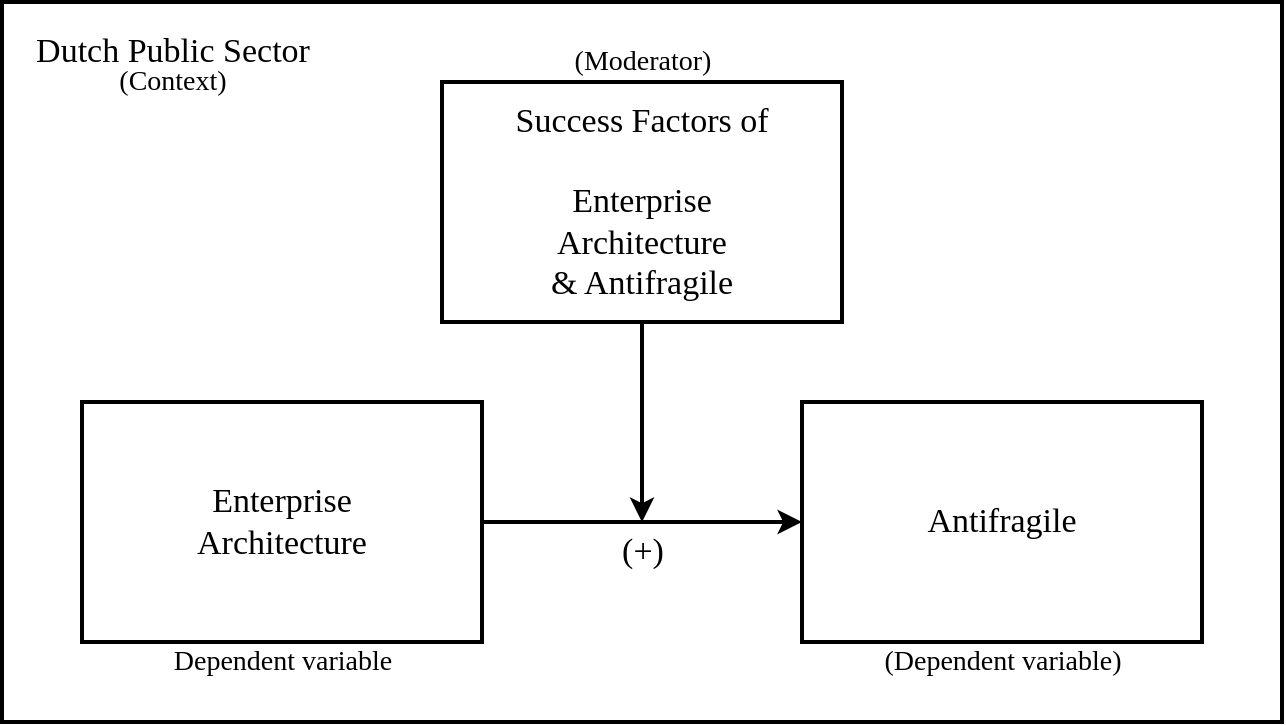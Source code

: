 <mxfile version="18.0.1" type="device"><diagram id="3EBRxVbBdGPGBYOQVTzT" name="Page-1"><mxGraphModel dx="946" dy="672" grid="1" gridSize="10" guides="1" tooltips="1" connect="1" arrows="1" fold="1" page="1" pageScale="1" pageWidth="827" pageHeight="1169" math="0" shadow="0"><root><mxCell id="0"/><mxCell id="1" parent="0"/><mxCell id="7aQa4677RBldaHE4qucf-11" value="" style="rounded=0;whiteSpace=wrap;html=1;fontFamily=CMU Sans Serif Medium;fontSize=17;strokeWidth=2;" vertex="1" parent="1"><mxGeometry x="80" y="40" width="640" height="360" as="geometry"/></mxCell><mxCell id="7aQa4677RBldaHE4qucf-3" style="edgeStyle=orthogonalEdgeStyle;rounded=0;orthogonalLoop=1;jettySize=auto;html=1;entryX=0;entryY=0.5;entryDx=0;entryDy=0;fontFamily=CMU Sans Serif Medium;fontSize=17;strokeWidth=2;" edge="1" parent="1" source="7aQa4677RBldaHE4qucf-1" target="7aQa4677RBldaHE4qucf-2"><mxGeometry relative="1" as="geometry"/></mxCell><mxCell id="7aQa4677RBldaHE4qucf-1" value="Enterprise&lt;br style=&quot;font-size: 17px;&quot;&gt;Architecture" style="rounded=0;whiteSpace=wrap;html=1;fontFamily=CMU Sans Serif Medium;fontSize=17;strokeWidth=2;fontStyle=0" vertex="1" parent="1"><mxGeometry x="120" y="240" width="200" height="120" as="geometry"/></mxCell><mxCell id="7aQa4677RBldaHE4qucf-2" value="Antifragile" style="rounded=0;whiteSpace=wrap;html=1;fontFamily=CMU Sans Serif Medium;fontSize=17;strokeWidth=2;fontStyle=0" vertex="1" parent="1"><mxGeometry x="480" y="240" width="200" height="120" as="geometry"/></mxCell><mxCell id="7aQa4677RBldaHE4qucf-5" style="edgeStyle=orthogonalEdgeStyle;rounded=0;orthogonalLoop=1;jettySize=auto;html=1;fontFamily=CMU Sans Serif Medium;fontSize=17;strokeWidth=2;" edge="1" parent="1" source="7aQa4677RBldaHE4qucf-4"><mxGeometry relative="1" as="geometry"><mxPoint x="400" y="300" as="targetPoint"/></mxGeometry></mxCell><mxCell id="7aQa4677RBldaHE4qucf-4" value="Success Factors of&lt;br&gt;&lt;br&gt;Enterprise&lt;br&gt;Architecture&lt;br&gt;&amp;amp; Antifragile" style="rounded=0;whiteSpace=wrap;html=1;fontFamily=CMU Sans Serif Medium;fontSize=17;strokeWidth=2;fontStyle=0" vertex="1" parent="1"><mxGeometry x="300" y="80" width="200" height="120" as="geometry"/></mxCell><mxCell id="7aQa4677RBldaHE4qucf-6" value="(Moderator)" style="text;html=1;align=center;verticalAlign=middle;resizable=0;points=[];autosize=1;strokeColor=none;fillColor=none;fontSize=14;fontFamily=CMU Sans Serif Medium;" vertex="1" parent="1"><mxGeometry x="360" y="60" width="80" height="20" as="geometry"/></mxCell><mxCell id="7aQa4677RBldaHE4qucf-8" value="(Dependent variable)" style="text;html=1;align=center;verticalAlign=middle;resizable=0;points=[];autosize=1;strokeColor=none;fillColor=none;fontSize=14;fontFamily=CMU Sans Serif Medium;" vertex="1" parent="1"><mxGeometry x="515" y="360" width="130" height="20" as="geometry"/></mxCell><mxCell id="7aQa4677RBldaHE4qucf-9" value="Dependent variable" style="text;html=1;align=center;verticalAlign=middle;resizable=0;points=[];autosize=1;strokeColor=none;fillColor=none;fontSize=14;fontFamily=CMU Sans Serif Medium;" vertex="1" parent="1"><mxGeometry x="160" y="360" width="120" height="20" as="geometry"/></mxCell><mxCell id="7aQa4677RBldaHE4qucf-10" value="(+)" style="text;html=1;align=center;verticalAlign=middle;resizable=0;points=[];autosize=1;strokeColor=none;fillColor=none;fontSize=17;fontFamily=CMU Sans Serif Medium;" vertex="1" parent="1"><mxGeometry x="380" y="300" width="40" height="30" as="geometry"/></mxCell><mxCell id="7aQa4677RBldaHE4qucf-12" value="Dutch Public Sector" style="text;html=1;align=center;verticalAlign=middle;resizable=0;points=[];autosize=1;strokeColor=none;fillColor=none;fontSize=17;fontFamily=CMU Sans Serif Medium;" vertex="1" parent="1"><mxGeometry x="90" y="50" width="150" height="30" as="geometry"/></mxCell><mxCell id="7aQa4677RBldaHE4qucf-13" value="(Context)" style="text;html=1;align=center;verticalAlign=middle;resizable=0;points=[];autosize=1;strokeColor=none;fillColor=none;fontSize=14;fontFamily=CMU Sans Serif Medium;" vertex="1" parent="1"><mxGeometry x="130" y="70" width="70" height="20" as="geometry"/></mxCell></root></mxGraphModel></diagram></mxfile>